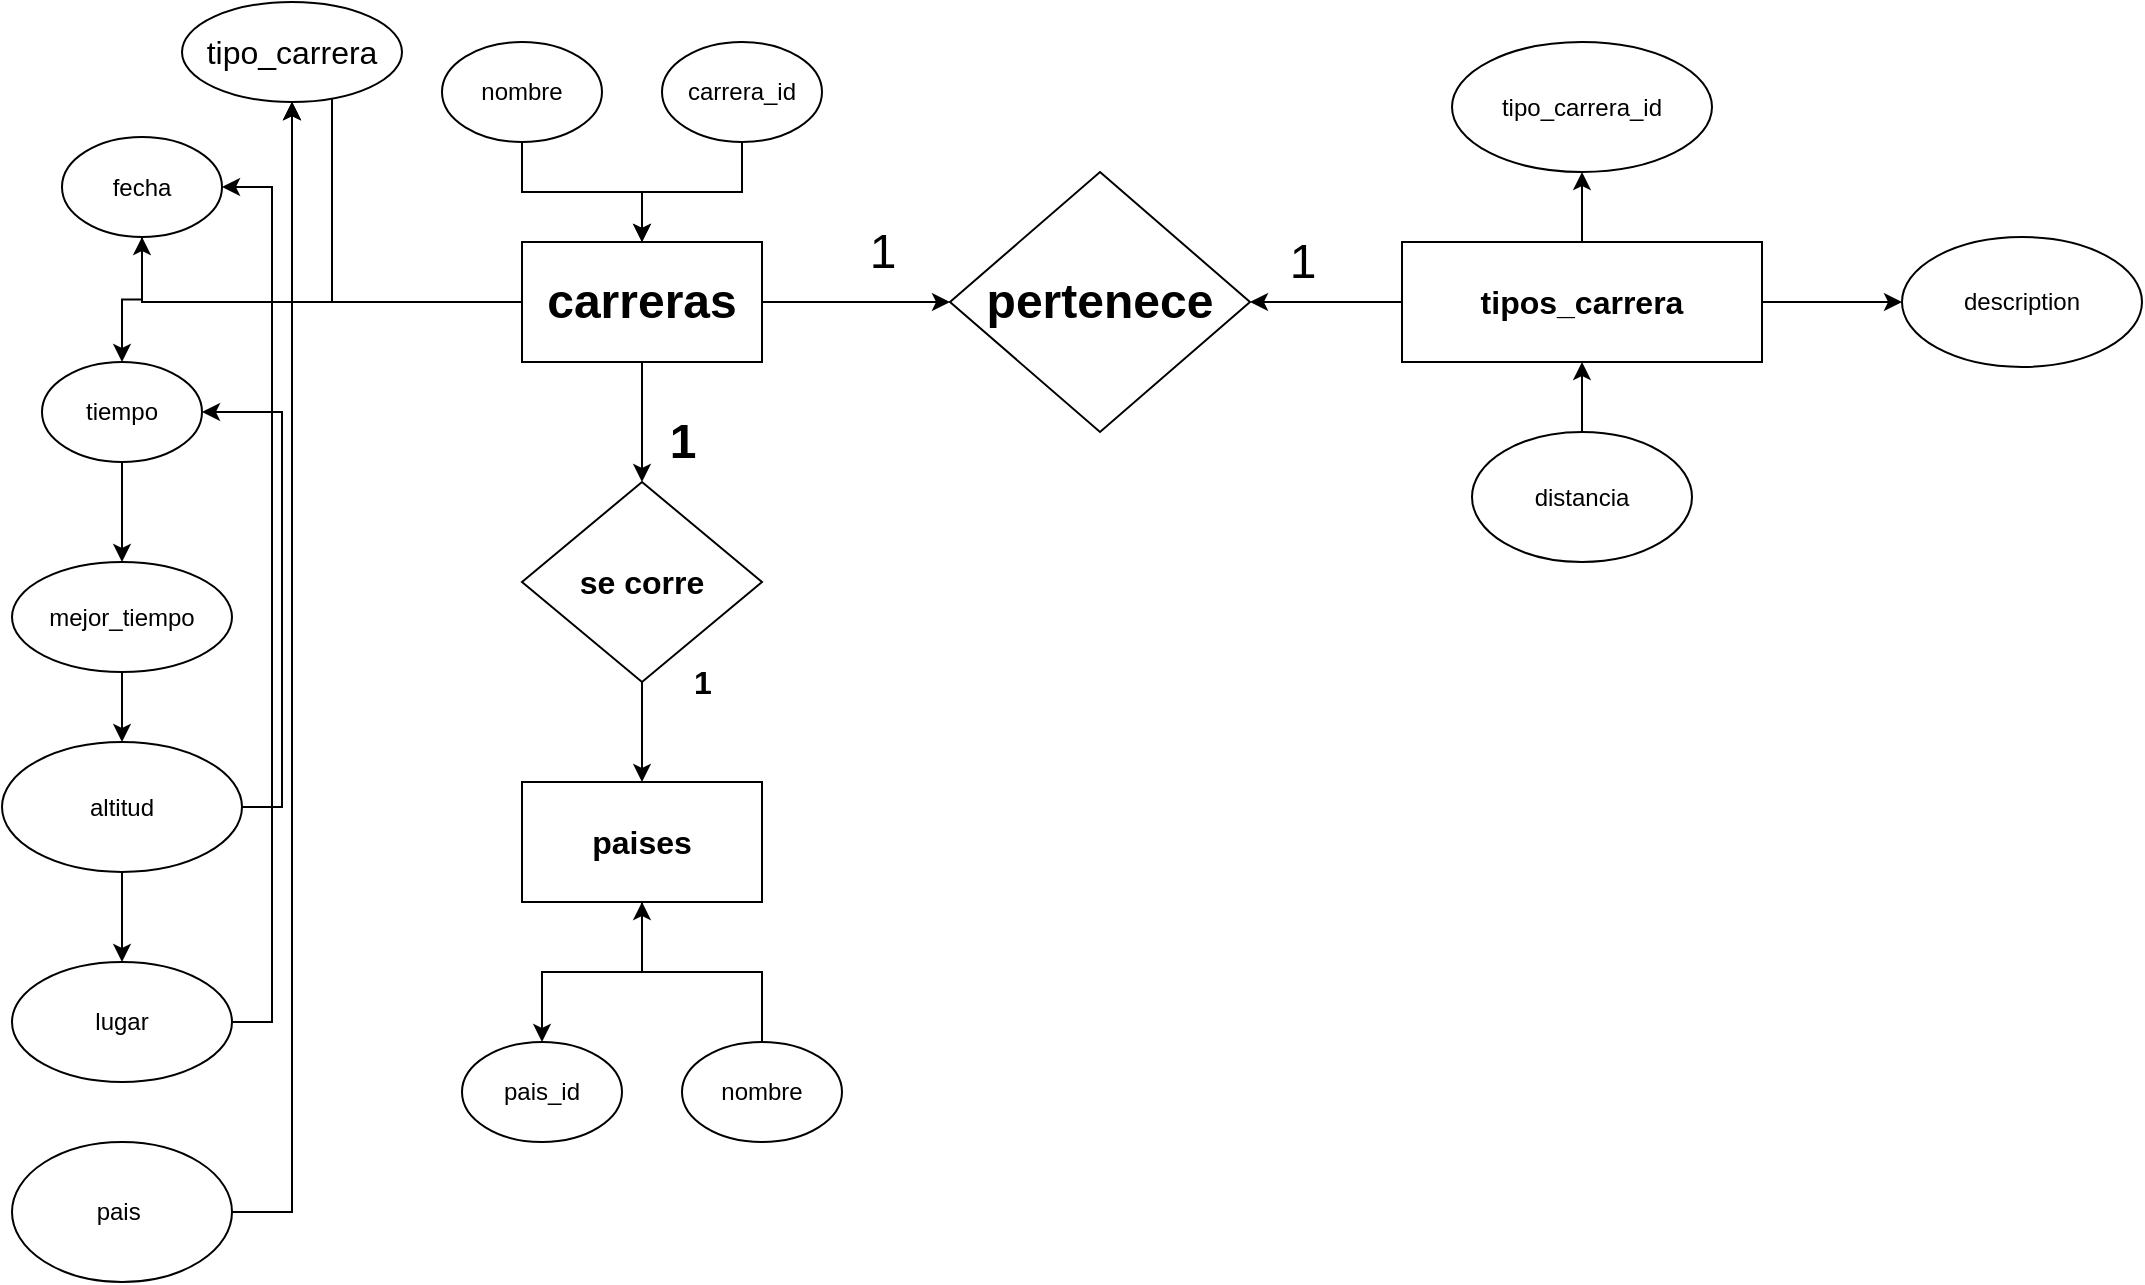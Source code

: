 <mxfile version="21.1.2" type="github">
  <diagram name="Page-1" id="hKEbphmqI--uAgdmI_Ae">
    <mxGraphModel dx="1909" dy="1825" grid="1" gridSize="10" guides="1" tooltips="1" connect="1" arrows="1" fold="1" page="1" pageScale="1" pageWidth="827" pageHeight="1169" math="0" shadow="0">
      <root>
        <mxCell id="0" />
        <mxCell id="1" parent="0" />
        <mxCell id="s2tnWC4fNDGJIL_c3DYQ-6" value="" style="edgeStyle=orthogonalEdgeStyle;rounded=0;orthogonalLoop=1;jettySize=auto;html=1;" edge="1" parent="1" source="s2tnWC4fNDGJIL_c3DYQ-1" target="s2tnWC4fNDGJIL_c3DYQ-5">
          <mxGeometry relative="1" as="geometry" />
        </mxCell>
        <mxCell id="s2tnWC4fNDGJIL_c3DYQ-9" value="" style="edgeStyle=orthogonalEdgeStyle;rounded=0;orthogonalLoop=1;jettySize=auto;html=1;" edge="1" parent="1" source="s2tnWC4fNDGJIL_c3DYQ-1" target="s2tnWC4fNDGJIL_c3DYQ-5">
          <mxGeometry relative="1" as="geometry" />
        </mxCell>
        <mxCell id="s2tnWC4fNDGJIL_c3DYQ-15" value="" style="edgeStyle=orthogonalEdgeStyle;rounded=0;orthogonalLoop=1;jettySize=auto;html=1;" edge="1" parent="1" source="s2tnWC4fNDGJIL_c3DYQ-1" target="s2tnWC4fNDGJIL_c3DYQ-14">
          <mxGeometry relative="1" as="geometry" />
        </mxCell>
        <mxCell id="s2tnWC4fNDGJIL_c3DYQ-21" value="" style="edgeStyle=orthogonalEdgeStyle;rounded=0;orthogonalLoop=1;jettySize=auto;html=1;" edge="1" parent="1" source="s2tnWC4fNDGJIL_c3DYQ-1" target="s2tnWC4fNDGJIL_c3DYQ-20">
          <mxGeometry relative="1" as="geometry" />
        </mxCell>
        <mxCell id="s2tnWC4fNDGJIL_c3DYQ-1" value="&lt;font style=&quot;font-size: 24px;&quot;&gt;&lt;b&gt;carreras&lt;/b&gt;&lt;/font&gt;" style="rounded=0;whiteSpace=wrap;html=1;" vertex="1" parent="1">
          <mxGeometry x="50" y="90" width="120" height="60" as="geometry" />
        </mxCell>
        <mxCell id="s2tnWC4fNDGJIL_c3DYQ-17" value="" style="edgeStyle=orthogonalEdgeStyle;rounded=0;orthogonalLoop=1;jettySize=auto;html=1;" edge="1" parent="1" source="s2tnWC4fNDGJIL_c3DYQ-3" target="s2tnWC4fNDGJIL_c3DYQ-14">
          <mxGeometry relative="1" as="geometry">
            <mxPoint x="400" y="120" as="targetPoint" />
          </mxGeometry>
        </mxCell>
        <mxCell id="s2tnWC4fNDGJIL_c3DYQ-32" value="" style="edgeStyle=orthogonalEdgeStyle;rounded=0;orthogonalLoop=1;jettySize=auto;html=1;" edge="1" parent="1" source="s2tnWC4fNDGJIL_c3DYQ-3" target="s2tnWC4fNDGJIL_c3DYQ-29">
          <mxGeometry relative="1" as="geometry" />
        </mxCell>
        <mxCell id="s2tnWC4fNDGJIL_c3DYQ-34" value="" style="edgeStyle=orthogonalEdgeStyle;rounded=0;orthogonalLoop=1;jettySize=auto;html=1;" edge="1" parent="1" source="s2tnWC4fNDGJIL_c3DYQ-3" target="s2tnWC4fNDGJIL_c3DYQ-30">
          <mxGeometry relative="1" as="geometry" />
        </mxCell>
        <mxCell id="s2tnWC4fNDGJIL_c3DYQ-3" value="&lt;font size=&quot;3&quot;&gt;&lt;b&gt;tipos_carrera&lt;/b&gt;&lt;/font&gt;" style="rounded=0;whiteSpace=wrap;html=1;" vertex="1" parent="1">
          <mxGeometry x="490" y="90" width="180" height="60" as="geometry" />
        </mxCell>
        <mxCell id="s2tnWC4fNDGJIL_c3DYQ-26" value="" style="edgeStyle=orthogonalEdgeStyle;rounded=0;orthogonalLoop=1;jettySize=auto;html=1;" edge="1" parent="1" source="s2tnWC4fNDGJIL_c3DYQ-4" target="s2tnWC4fNDGJIL_c3DYQ-25">
          <mxGeometry relative="1" as="geometry">
            <Array as="points">
              <mxPoint x="110" y="455" />
              <mxPoint x="60" y="455" />
            </Array>
          </mxGeometry>
        </mxCell>
        <mxCell id="s2tnWC4fNDGJIL_c3DYQ-4" value="&lt;font size=&quot;3&quot;&gt;&lt;b&gt;paises&lt;/b&gt;&lt;/font&gt;" style="rounded=0;whiteSpace=wrap;html=1;" vertex="1" parent="1">
          <mxGeometry x="50" y="360" width="120" height="60" as="geometry" />
        </mxCell>
        <mxCell id="s2tnWC4fNDGJIL_c3DYQ-11" value="" style="edgeStyle=orthogonalEdgeStyle;rounded=0;orthogonalLoop=1;jettySize=auto;html=1;" edge="1" parent="1" source="s2tnWC4fNDGJIL_c3DYQ-5" target="s2tnWC4fNDGJIL_c3DYQ-10">
          <mxGeometry relative="1" as="geometry">
            <Array as="points">
              <mxPoint x="-45" y="120" />
            </Array>
          </mxGeometry>
        </mxCell>
        <mxCell id="s2tnWC4fNDGJIL_c3DYQ-5" value="&lt;font size=&quot;3&quot;&gt;tipo_carrera&lt;/font&gt;" style="ellipse;whiteSpace=wrap;html=1;rounded=0;" vertex="1" parent="1">
          <mxGeometry x="-120" y="-30" width="110" height="50" as="geometry" />
        </mxCell>
        <mxCell id="s2tnWC4fNDGJIL_c3DYQ-13" value="" style="edgeStyle=orthogonalEdgeStyle;rounded=0;orthogonalLoop=1;jettySize=auto;html=1;" edge="1" parent="1" source="s2tnWC4fNDGJIL_c3DYQ-35" target="s2tnWC4fNDGJIL_c3DYQ-12">
          <mxGeometry relative="1" as="geometry" />
        </mxCell>
        <mxCell id="s2tnWC4fNDGJIL_c3DYQ-10" value="fecha" style="ellipse;whiteSpace=wrap;html=1;rounded=0;" vertex="1" parent="1">
          <mxGeometry x="-180" y="37.5" width="80" height="50" as="geometry" />
        </mxCell>
        <mxCell id="s2tnWC4fNDGJIL_c3DYQ-38" value="" style="edgeStyle=orthogonalEdgeStyle;rounded=0;orthogonalLoop=1;jettySize=auto;html=1;" edge="1" parent="1" source="s2tnWC4fNDGJIL_c3DYQ-12" target="s2tnWC4fNDGJIL_c3DYQ-37">
          <mxGeometry relative="1" as="geometry" />
        </mxCell>
        <mxCell id="s2tnWC4fNDGJIL_c3DYQ-12" value="mejor_tiempo" style="ellipse;whiteSpace=wrap;html=1;rounded=0;" vertex="1" parent="1">
          <mxGeometry x="-205" y="250" width="110" height="55" as="geometry" />
        </mxCell>
        <mxCell id="s2tnWC4fNDGJIL_c3DYQ-14" value="&lt;font style=&quot;font-size: 24px;&quot;&gt;&lt;b&gt;pertenece&lt;/b&gt;&lt;/font&gt;" style="rhombus;whiteSpace=wrap;html=1;rounded=0;" vertex="1" parent="1">
          <mxGeometry x="264" y="55" width="150" height="130" as="geometry" />
        </mxCell>
        <mxCell id="s2tnWC4fNDGJIL_c3DYQ-18" value="&lt;font style=&quot;font-size: 24px;&quot;&gt;1&lt;/font&gt;" style="text;html=1;align=center;verticalAlign=middle;resizable=0;points=[];autosize=1;strokeColor=none;fillColor=none;" vertex="1" parent="1">
          <mxGeometry x="210" y="75" width="40" height="40" as="geometry" />
        </mxCell>
        <mxCell id="s2tnWC4fNDGJIL_c3DYQ-19" value="&lt;font style=&quot;font-size: 24px;&quot;&gt;1&lt;/font&gt;" style="text;html=1;align=center;verticalAlign=middle;resizable=0;points=[];autosize=1;strokeColor=none;fillColor=none;" vertex="1" parent="1">
          <mxGeometry x="420" y="80" width="40" height="40" as="geometry" />
        </mxCell>
        <mxCell id="s2tnWC4fNDGJIL_c3DYQ-22" value="" style="edgeStyle=orthogonalEdgeStyle;rounded=0;orthogonalLoop=1;jettySize=auto;html=1;" edge="1" parent="1" source="s2tnWC4fNDGJIL_c3DYQ-20" target="s2tnWC4fNDGJIL_c3DYQ-4">
          <mxGeometry relative="1" as="geometry" />
        </mxCell>
        <mxCell id="s2tnWC4fNDGJIL_c3DYQ-20" value="&lt;font size=&quot;3&quot;&gt;&lt;b&gt;se corre&lt;/b&gt;&lt;/font&gt;" style="rhombus;whiteSpace=wrap;html=1;rounded=0;" vertex="1" parent="1">
          <mxGeometry x="50" y="210" width="120" height="100" as="geometry" />
        </mxCell>
        <mxCell id="s2tnWC4fNDGJIL_c3DYQ-23" value="&lt;b&gt;&lt;font style=&quot;font-size: 24px;&quot;&gt;1&lt;/font&gt;&lt;/b&gt;" style="text;html=1;align=center;verticalAlign=middle;resizable=0;points=[];autosize=1;strokeColor=none;fillColor=none;" vertex="1" parent="1">
          <mxGeometry x="110" y="170" width="40" height="40" as="geometry" />
        </mxCell>
        <mxCell id="s2tnWC4fNDGJIL_c3DYQ-24" value="&lt;font size=&quot;3&quot;&gt;&lt;b&gt;1&lt;/b&gt;&lt;/font&gt;" style="text;html=1;align=center;verticalAlign=middle;resizable=0;points=[];autosize=1;strokeColor=none;fillColor=none;" vertex="1" parent="1">
          <mxGeometry x="125" y="295" width="30" height="30" as="geometry" />
        </mxCell>
        <mxCell id="s2tnWC4fNDGJIL_c3DYQ-25" value="pais_id" style="ellipse;whiteSpace=wrap;html=1;rounded=0;" vertex="1" parent="1">
          <mxGeometry x="20" y="490" width="80" height="50" as="geometry" />
        </mxCell>
        <mxCell id="s2tnWC4fNDGJIL_c3DYQ-28" value="" style="edgeStyle=orthogonalEdgeStyle;rounded=0;orthogonalLoop=1;jettySize=auto;html=1;" edge="1" parent="1" source="s2tnWC4fNDGJIL_c3DYQ-27" target="s2tnWC4fNDGJIL_c3DYQ-4">
          <mxGeometry relative="1" as="geometry" />
        </mxCell>
        <mxCell id="s2tnWC4fNDGJIL_c3DYQ-27" value="nombre" style="ellipse;whiteSpace=wrap;html=1;rounded=0;" vertex="1" parent="1">
          <mxGeometry x="130" y="490" width="80" height="50" as="geometry" />
        </mxCell>
        <mxCell id="s2tnWC4fNDGJIL_c3DYQ-29" value="tipo_carrera_id" style="ellipse;whiteSpace=wrap;html=1;rounded=0;" vertex="1" parent="1">
          <mxGeometry x="515" y="-10" width="130" height="65" as="geometry" />
        </mxCell>
        <mxCell id="s2tnWC4fNDGJIL_c3DYQ-30" value="description" style="ellipse;whiteSpace=wrap;html=1;rounded=0;" vertex="1" parent="1">
          <mxGeometry x="740" y="87.5" width="120" height="65" as="geometry" />
        </mxCell>
        <mxCell id="s2tnWC4fNDGJIL_c3DYQ-33" value="" style="edgeStyle=orthogonalEdgeStyle;rounded=0;orthogonalLoop=1;jettySize=auto;html=1;" edge="1" parent="1" source="s2tnWC4fNDGJIL_c3DYQ-31" target="s2tnWC4fNDGJIL_c3DYQ-3">
          <mxGeometry relative="1" as="geometry" />
        </mxCell>
        <mxCell id="s2tnWC4fNDGJIL_c3DYQ-31" value="distancia" style="ellipse;whiteSpace=wrap;html=1;rounded=0;" vertex="1" parent="1">
          <mxGeometry x="525" y="185" width="110" height="65" as="geometry" />
        </mxCell>
        <mxCell id="s2tnWC4fNDGJIL_c3DYQ-36" value="" style="edgeStyle=orthogonalEdgeStyle;rounded=0;orthogonalLoop=1;jettySize=auto;html=1;" edge="1" parent="1" source="s2tnWC4fNDGJIL_c3DYQ-10" target="s2tnWC4fNDGJIL_c3DYQ-35">
          <mxGeometry relative="1" as="geometry">
            <mxPoint x="-170" y="145" as="sourcePoint" />
            <mxPoint x="-170" y="275" as="targetPoint" />
          </mxGeometry>
        </mxCell>
        <mxCell id="s2tnWC4fNDGJIL_c3DYQ-35" value="tiempo" style="ellipse;whiteSpace=wrap;html=1;rounded=0;" vertex="1" parent="1">
          <mxGeometry x="-190" y="150" width="80" height="50" as="geometry" />
        </mxCell>
        <mxCell id="s2tnWC4fNDGJIL_c3DYQ-40" value="" style="edgeStyle=orthogonalEdgeStyle;rounded=0;orthogonalLoop=1;jettySize=auto;html=1;" edge="1" parent="1" source="s2tnWC4fNDGJIL_c3DYQ-37" target="s2tnWC4fNDGJIL_c3DYQ-39">
          <mxGeometry relative="1" as="geometry" />
        </mxCell>
        <mxCell id="s2tnWC4fNDGJIL_c3DYQ-51" style="edgeStyle=orthogonalEdgeStyle;rounded=0;orthogonalLoop=1;jettySize=auto;html=1;exitX=1;exitY=0.5;exitDx=0;exitDy=0;entryX=1;entryY=0.5;entryDx=0;entryDy=0;" edge="1" parent="1" source="s2tnWC4fNDGJIL_c3DYQ-37" target="s2tnWC4fNDGJIL_c3DYQ-35">
          <mxGeometry relative="1" as="geometry">
            <mxPoint x="-70" y="170" as="targetPoint" />
          </mxGeometry>
        </mxCell>
        <mxCell id="s2tnWC4fNDGJIL_c3DYQ-37" value="altitud" style="ellipse;whiteSpace=wrap;html=1;rounded=0;" vertex="1" parent="1">
          <mxGeometry x="-210" y="340" width="120" height="65" as="geometry" />
        </mxCell>
        <mxCell id="s2tnWC4fNDGJIL_c3DYQ-48" style="edgeStyle=orthogonalEdgeStyle;rounded=0;orthogonalLoop=1;jettySize=auto;html=1;exitX=1;exitY=0.5;exitDx=0;exitDy=0;entryX=1;entryY=0.5;entryDx=0;entryDy=0;" edge="1" parent="1" source="s2tnWC4fNDGJIL_c3DYQ-39" target="s2tnWC4fNDGJIL_c3DYQ-10">
          <mxGeometry relative="1" as="geometry">
            <mxPoint x="-70" y="70" as="targetPoint" />
          </mxGeometry>
        </mxCell>
        <mxCell id="s2tnWC4fNDGJIL_c3DYQ-39" value="lugar" style="ellipse;whiteSpace=wrap;html=1;rounded=0;" vertex="1" parent="1">
          <mxGeometry x="-205" y="450" width="110" height="60" as="geometry" />
        </mxCell>
        <mxCell id="s2tnWC4fNDGJIL_c3DYQ-43" value="" style="edgeStyle=orthogonalEdgeStyle;rounded=0;orthogonalLoop=1;jettySize=auto;html=1;" edge="1" parent="1" source="s2tnWC4fNDGJIL_c3DYQ-41" target="s2tnWC4fNDGJIL_c3DYQ-1">
          <mxGeometry relative="1" as="geometry" />
        </mxCell>
        <mxCell id="s2tnWC4fNDGJIL_c3DYQ-41" value="nombre" style="ellipse;whiteSpace=wrap;html=1;rounded=0;" vertex="1" parent="1">
          <mxGeometry x="10" y="-10" width="80" height="50" as="geometry" />
        </mxCell>
        <mxCell id="s2tnWC4fNDGJIL_c3DYQ-44" value="" style="edgeStyle=orthogonalEdgeStyle;rounded=0;orthogonalLoop=1;jettySize=auto;html=1;" edge="1" parent="1" source="s2tnWC4fNDGJIL_c3DYQ-42" target="s2tnWC4fNDGJIL_c3DYQ-1">
          <mxGeometry relative="1" as="geometry" />
        </mxCell>
        <mxCell id="s2tnWC4fNDGJIL_c3DYQ-42" value="carrera_id" style="ellipse;whiteSpace=wrap;html=1;rounded=0;" vertex="1" parent="1">
          <mxGeometry x="120" y="-10" width="80" height="50" as="geometry" />
        </mxCell>
        <mxCell id="s2tnWC4fNDGJIL_c3DYQ-47" style="edgeStyle=orthogonalEdgeStyle;rounded=0;orthogonalLoop=1;jettySize=auto;html=1;exitX=1;exitY=0.5;exitDx=0;exitDy=0;" edge="1" parent="1" source="s2tnWC4fNDGJIL_c3DYQ-45" target="s2tnWC4fNDGJIL_c3DYQ-5">
          <mxGeometry relative="1" as="geometry" />
        </mxCell>
        <mxCell id="s2tnWC4fNDGJIL_c3DYQ-45" value="pais&amp;nbsp;" style="ellipse;whiteSpace=wrap;html=1;rounded=0;" vertex="1" parent="1">
          <mxGeometry x="-205" y="540" width="110" height="70" as="geometry" />
        </mxCell>
      </root>
    </mxGraphModel>
  </diagram>
</mxfile>
